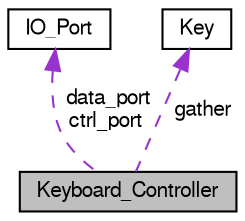 digraph "Keyboard_Controller"
{
  bgcolor="transparent";
  edge [fontname="FreeSans",fontsize="10",labelfontname="FreeSans",labelfontsize="10"];
  node [fontname="FreeSans",fontsize="10",shape=record];
  Node1 [label="Keyboard_Controller",height=0.2,width=0.4,color="black", fillcolor="grey75", style="filled" fontcolor="black"];
  Node2 -> Node1 [dir="back",color="darkorchid3",fontsize="10",style="dashed",label=" data_port\nctrl_port" ,fontname="FreeSans"];
  Node2 [label="IO_Port",height=0.2,width=0.4,color="black",URL="$classIO__Port.html",tooltip="Accessor for I/O-Space."];
  Node3 -> Node1 [dir="back",color="darkorchid3",fontsize="10",style="dashed",label=" gather" ,fontname="FreeSans"];
  Node3 [label="Key",height=0.2,width=0.4,color="black",URL="$classKey.html",tooltip="Translator between scancodes ASCII-code and modifier bits."];
}
